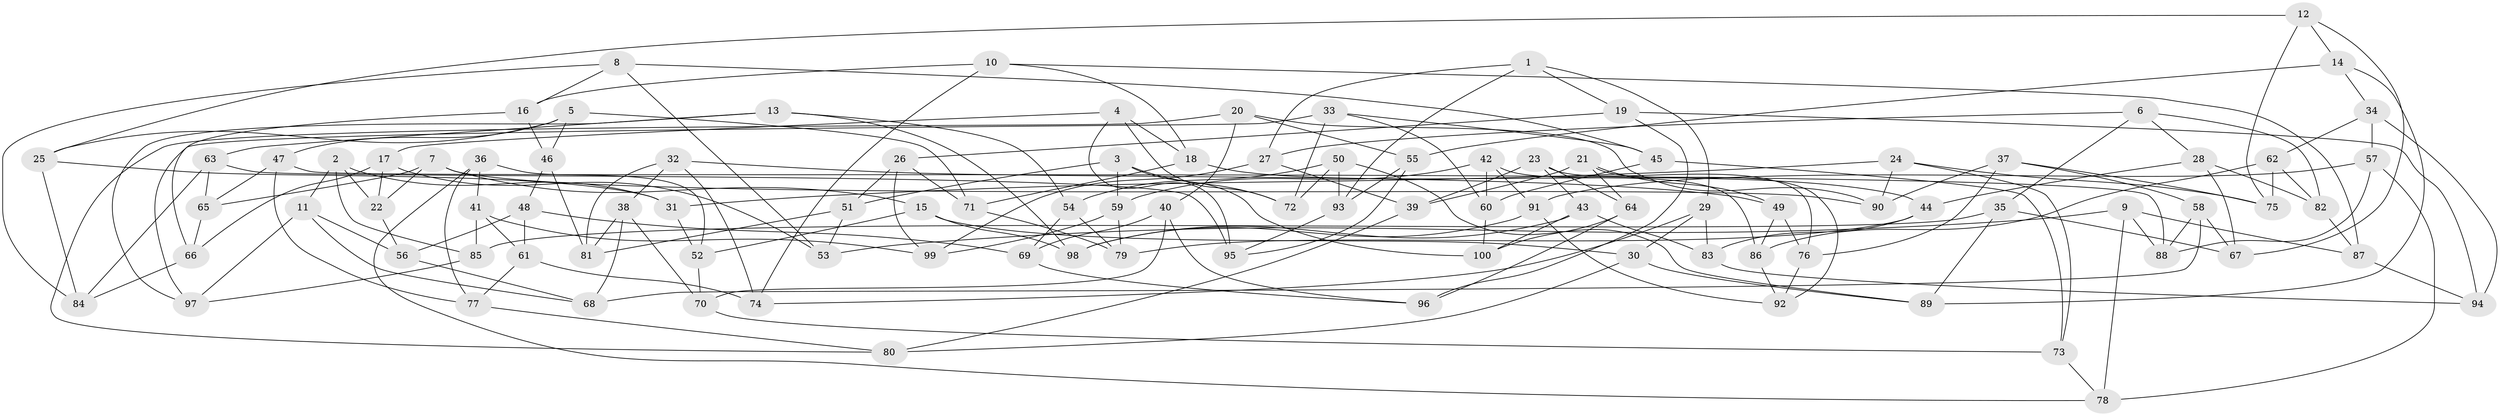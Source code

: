 // Generated by graph-tools (version 1.1) at 2025/16/03/09/25 04:16:26]
// undirected, 100 vertices, 200 edges
graph export_dot {
graph [start="1"]
  node [color=gray90,style=filled];
  1;
  2;
  3;
  4;
  5;
  6;
  7;
  8;
  9;
  10;
  11;
  12;
  13;
  14;
  15;
  16;
  17;
  18;
  19;
  20;
  21;
  22;
  23;
  24;
  25;
  26;
  27;
  28;
  29;
  30;
  31;
  32;
  33;
  34;
  35;
  36;
  37;
  38;
  39;
  40;
  41;
  42;
  43;
  44;
  45;
  46;
  47;
  48;
  49;
  50;
  51;
  52;
  53;
  54;
  55;
  56;
  57;
  58;
  59;
  60;
  61;
  62;
  63;
  64;
  65;
  66;
  67;
  68;
  69;
  70;
  71;
  72;
  73;
  74;
  75;
  76;
  77;
  78;
  79;
  80;
  81;
  82;
  83;
  84;
  85;
  86;
  87;
  88;
  89;
  90;
  91;
  92;
  93;
  94;
  95;
  96;
  97;
  98;
  99;
  100;
  1 -- 19;
  1 -- 93;
  1 -- 27;
  1 -- 29;
  2 -- 85;
  2 -- 22;
  2 -- 11;
  2 -- 31;
  3 -- 72;
  3 -- 51;
  3 -- 59;
  3 -- 100;
  4 -- 72;
  4 -- 17;
  4 -- 18;
  4 -- 95;
  5 -- 46;
  5 -- 47;
  5 -- 25;
  5 -- 71;
  6 -- 28;
  6 -- 35;
  6 -- 82;
  6 -- 27;
  7 -- 65;
  7 -- 15;
  7 -- 90;
  7 -- 22;
  8 -- 84;
  8 -- 53;
  8 -- 16;
  8 -- 45;
  9 -- 87;
  9 -- 53;
  9 -- 88;
  9 -- 78;
  10 -- 18;
  10 -- 74;
  10 -- 87;
  10 -- 16;
  11 -- 56;
  11 -- 68;
  11 -- 97;
  12 -- 25;
  12 -- 67;
  12 -- 75;
  12 -- 14;
  13 -- 63;
  13 -- 98;
  13 -- 54;
  13 -- 97;
  14 -- 34;
  14 -- 89;
  14 -- 55;
  15 -- 30;
  15 -- 98;
  15 -- 52;
  16 -- 66;
  16 -- 46;
  17 -- 53;
  17 -- 22;
  17 -- 66;
  18 -- 71;
  18 -- 44;
  19 -- 94;
  19 -- 26;
  19 -- 96;
  20 -- 80;
  20 -- 90;
  20 -- 40;
  20 -- 55;
  21 -- 39;
  21 -- 92;
  21 -- 49;
  21 -- 64;
  22 -- 56;
  23 -- 76;
  23 -- 39;
  23 -- 64;
  23 -- 43;
  24 -- 75;
  24 -- 73;
  24 -- 31;
  24 -- 90;
  25 -- 31;
  25 -- 84;
  26 -- 51;
  26 -- 99;
  26 -- 71;
  27 -- 99;
  27 -- 39;
  28 -- 44;
  28 -- 67;
  28 -- 82;
  29 -- 74;
  29 -- 83;
  29 -- 30;
  30 -- 89;
  30 -- 80;
  31 -- 52;
  32 -- 38;
  32 -- 81;
  32 -- 74;
  32 -- 49;
  33 -- 72;
  33 -- 97;
  33 -- 45;
  33 -- 60;
  34 -- 94;
  34 -- 62;
  34 -- 57;
  35 -- 89;
  35 -- 85;
  35 -- 67;
  36 -- 77;
  36 -- 52;
  36 -- 41;
  36 -- 78;
  37 -- 75;
  37 -- 76;
  37 -- 90;
  37 -- 58;
  38 -- 68;
  38 -- 70;
  38 -- 81;
  39 -- 80;
  40 -- 69;
  40 -- 96;
  40 -- 70;
  41 -- 85;
  41 -- 61;
  41 -- 99;
  42 -- 86;
  42 -- 59;
  42 -- 60;
  42 -- 91;
  43 -- 100;
  43 -- 98;
  43 -- 83;
  44 -- 83;
  44 -- 79;
  45 -- 60;
  45 -- 73;
  46 -- 81;
  46 -- 48;
  47 -- 77;
  47 -- 65;
  47 -- 88;
  48 -- 61;
  48 -- 56;
  48 -- 69;
  49 -- 76;
  49 -- 86;
  50 -- 54;
  50 -- 89;
  50 -- 72;
  50 -- 93;
  51 -- 81;
  51 -- 53;
  52 -- 70;
  54 -- 69;
  54 -- 79;
  55 -- 95;
  55 -- 93;
  56 -- 68;
  57 -- 78;
  57 -- 88;
  57 -- 91;
  58 -- 67;
  58 -- 88;
  58 -- 68;
  59 -- 79;
  59 -- 99;
  60 -- 100;
  61 -- 74;
  61 -- 77;
  62 -- 82;
  62 -- 75;
  62 -- 86;
  63 -- 84;
  63 -- 95;
  63 -- 65;
  64 -- 100;
  64 -- 96;
  65 -- 66;
  66 -- 84;
  69 -- 96;
  70 -- 73;
  71 -- 79;
  73 -- 78;
  76 -- 92;
  77 -- 80;
  82 -- 87;
  83 -- 94;
  85 -- 97;
  86 -- 92;
  87 -- 94;
  91 -- 92;
  91 -- 98;
  93 -- 95;
}
